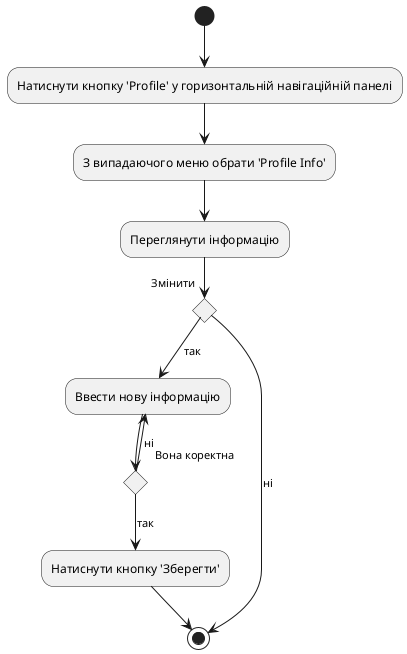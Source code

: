 @startuml AU4

(*)--> "Натиснути кнопку 'Profile' у горизонтальній навігаційній панелі"
--> "З випадаючого меню обрати 'Profile Info'"
--> "Переглянути інформацію"
if "Змінити" then
    -->[так] "Ввести нову інформацію"
    if "Вона коректна" then
        -->[так] "Натиснути кнопку 'Зберегти'"
        --> (*)
    else
        -->[ні] "Ввести нову інформацію"
    endif
else
    -->[ні] (*)
endif
@enduml